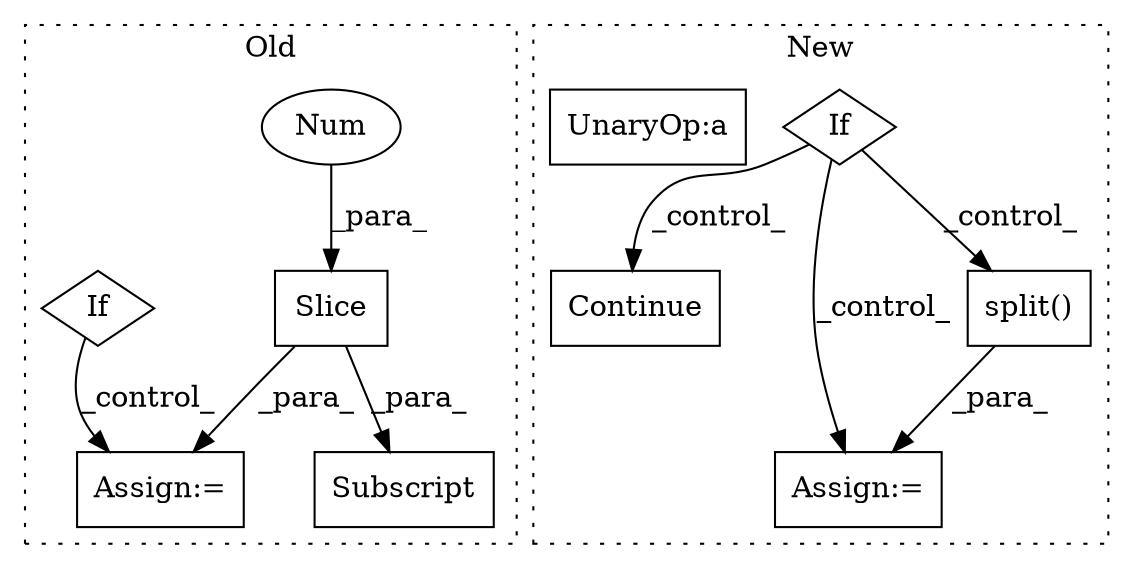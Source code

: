 digraph G {
subgraph cluster0 {
1 [label="Slice" a="80" s="3338" l="3" shape="box"];
3 [label="Num" a="76" s="3339" l="2" shape="ellipse"];
4 [label="Subscript" a="63" s="3318,0" l="24,0" shape="box"];
8 [label="Assign:=" a="68" s="3252" l="3" shape="box"];
9 [label="If" a="96" s="3172" l="3" shape="diamond"];
label = "Old";
style="dotted";
}
subgraph cluster1 {
2 [label="Continue" a="43" s="3282" l="8" shape="box"];
5 [label="If" a="96" s="3243" l="3" shape="diamond"];
6 [label="Assign:=" a="68" s="3462" l="14" shape="box"];
7 [label="split()" a="75" s="3476,3506" l="16,1" shape="box"];
10 [label="UnaryOp:a" a="61" s="3079" l="27" shape="box"];
label = "New";
style="dotted";
}
1 -> 4 [label="_para_"];
1 -> 8 [label="_para_"];
3 -> 1 [label="_para_"];
5 -> 2 [label="_control_"];
5 -> 7 [label="_control_"];
5 -> 6 [label="_control_"];
7 -> 6 [label="_para_"];
9 -> 8 [label="_control_"];
}